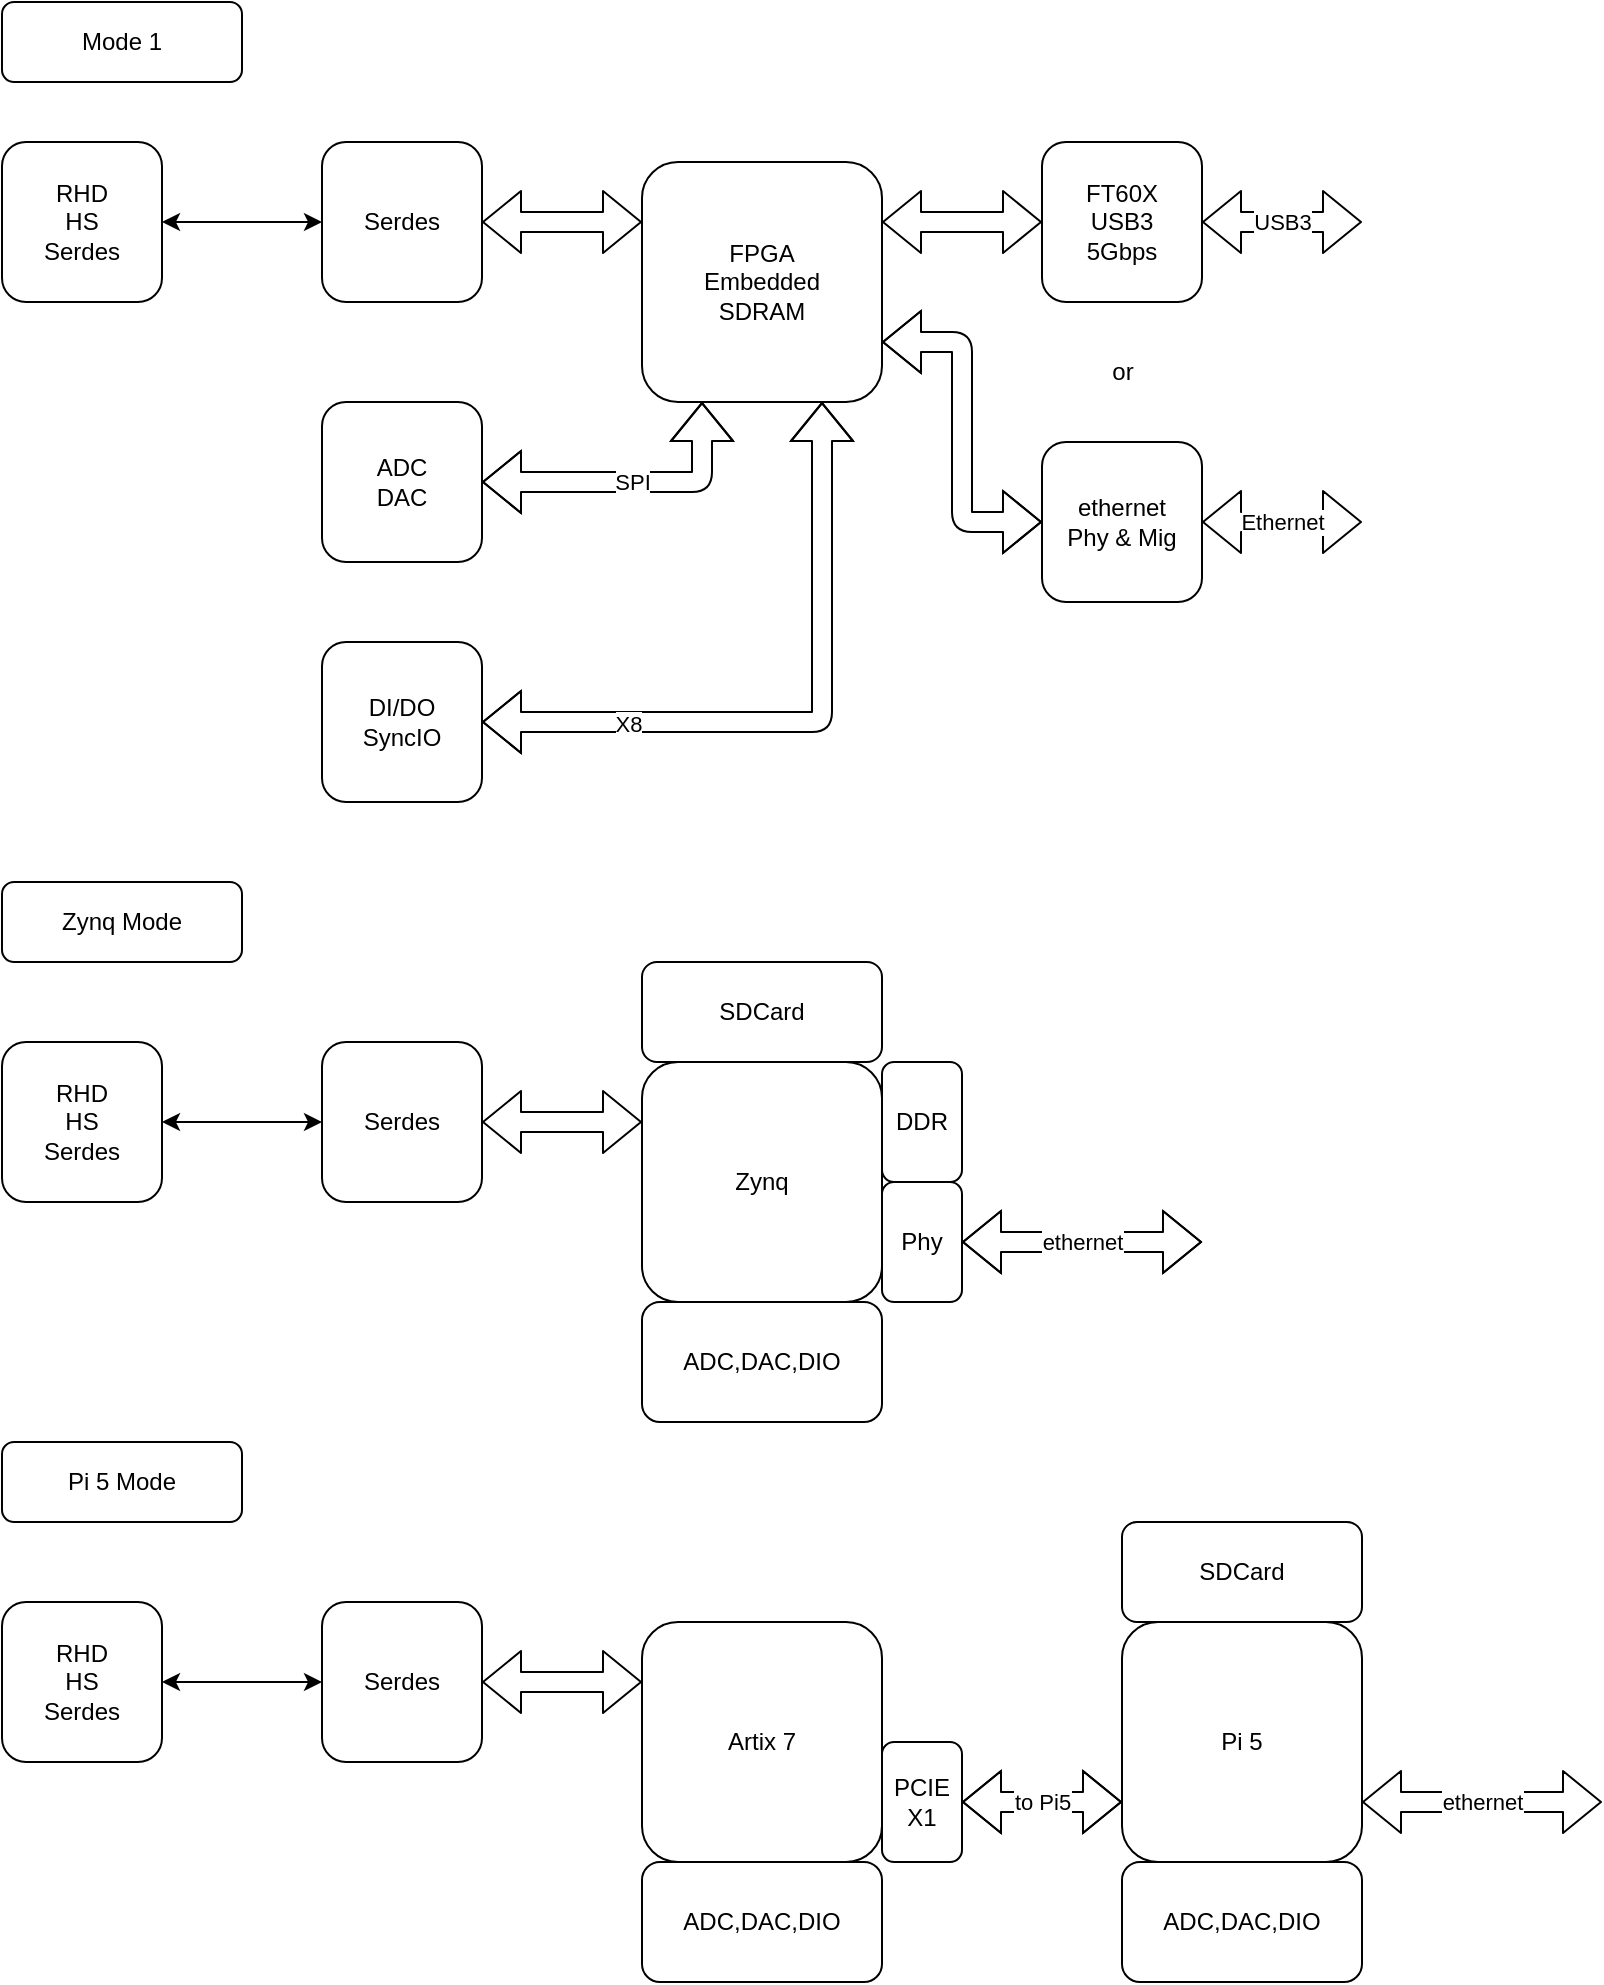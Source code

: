<mxfile>
    <diagram id="MvwZPQMMX9KgkmHfH9Kx" name="Page-1">
        <mxGraphModel dx="524" dy="364" grid="1" gridSize="10" guides="1" tooltips="1" connect="1" arrows="1" fold="1" page="1" pageScale="1" pageWidth="850" pageHeight="1100" math="0" shadow="0">
            <root>
                <mxCell id="0"/>
                <mxCell id="1" parent="0"/>
                <mxCell id="9" style="edgeStyle=none;html=1;exitX=1;exitY=0.5;exitDx=0;exitDy=0;entryX=0;entryY=0.5;entryDx=0;entryDy=0;startArrow=classic;startFill=1;" edge="1" parent="1" source="2" target="4">
                    <mxGeometry relative="1" as="geometry"/>
                </mxCell>
                <mxCell id="2" value="RHD&lt;br&gt;HS&lt;br&gt;Serdes" style="rounded=1;whiteSpace=wrap;html=1;" vertex="1" parent="1">
                    <mxGeometry x="40" y="110" width="80" height="80" as="geometry"/>
                </mxCell>
                <mxCell id="18" style="edgeStyle=none;shape=flexArrow;html=1;exitX=1;exitY=0.75;exitDx=0;exitDy=0;entryX=0;entryY=0.5;entryDx=0;entryDy=0;startArrow=classic;startFill=1;" edge="1" parent="1" source="3" target="8">
                    <mxGeometry relative="1" as="geometry">
                        <Array as="points">
                            <mxPoint x="520" y="210"/>
                            <mxPoint x="520" y="300"/>
                        </Array>
                    </mxGeometry>
                </mxCell>
                <mxCell id="28" style="edgeStyle=none;shape=flexArrow;html=1;exitX=1;exitY=0.25;exitDx=0;exitDy=0;entryX=0;entryY=0.5;entryDx=0;entryDy=0;startArrow=classic;startFill=1;" edge="1" parent="1" source="3" target="7">
                    <mxGeometry relative="1" as="geometry"/>
                </mxCell>
                <mxCell id="3" value="FPGA&lt;br&gt;Embedded&lt;br&gt;SDRAM" style="rounded=1;whiteSpace=wrap;html=1;" vertex="1" parent="1">
                    <mxGeometry x="360" y="120" width="120" height="120" as="geometry"/>
                </mxCell>
                <mxCell id="27" style="edgeStyle=none;shape=flexArrow;html=1;exitX=1;exitY=0.5;exitDx=0;exitDy=0;entryX=0;entryY=0.25;entryDx=0;entryDy=0;startArrow=classic;startFill=1;" edge="1" parent="1" source="4" target="3">
                    <mxGeometry relative="1" as="geometry"/>
                </mxCell>
                <mxCell id="4" value="Serdes" style="rounded=1;whiteSpace=wrap;html=1;" vertex="1" parent="1">
                    <mxGeometry x="200" y="110" width="80" height="80" as="geometry"/>
                </mxCell>
                <mxCell id="11" value="SPI" style="edgeStyle=none;shape=flexArrow;html=1;exitX=1;exitY=0.5;exitDx=0;exitDy=0;entryX=0.25;entryY=1;entryDx=0;entryDy=0;startArrow=classic;startFill=1;" edge="1" parent="1" source="5" target="3">
                    <mxGeometry relative="1" as="geometry">
                        <Array as="points">
                            <mxPoint x="390" y="280"/>
                        </Array>
                    </mxGeometry>
                </mxCell>
                <mxCell id="5" value="ADC&lt;br&gt;DAC" style="rounded=1;whiteSpace=wrap;html=1;" vertex="1" parent="1">
                    <mxGeometry x="200" y="240" width="80" height="80" as="geometry"/>
                </mxCell>
                <mxCell id="12" style="edgeStyle=none;shape=flexArrow;html=1;exitX=1;exitY=0.5;exitDx=0;exitDy=0;entryX=0.75;entryY=1;entryDx=0;entryDy=0;startArrow=classic;startFill=1;" edge="1" parent="1" source="6" target="3">
                    <mxGeometry relative="1" as="geometry">
                        <Array as="points">
                            <mxPoint x="450" y="400"/>
                        </Array>
                    </mxGeometry>
                </mxCell>
                <mxCell id="14" value="X8" style="edgeLabel;html=1;align=center;verticalAlign=middle;resizable=0;points=[];" vertex="1" connectable="0" parent="12">
                    <mxGeometry x="-0.562" y="-1" relative="1" as="geometry">
                        <mxPoint as="offset"/>
                    </mxGeometry>
                </mxCell>
                <mxCell id="6" value="DI/DO&lt;br&gt;SyncIO" style="rounded=1;whiteSpace=wrap;html=1;" vertex="1" parent="1">
                    <mxGeometry x="200" y="360" width="80" height="80" as="geometry"/>
                </mxCell>
                <mxCell id="22" value="USB3" style="edgeStyle=none;shape=flexArrow;html=1;exitX=1;exitY=0.5;exitDx=0;exitDy=0;startArrow=classic;startFill=1;" edge="1" parent="1" source="7">
                    <mxGeometry relative="1" as="geometry">
                        <mxPoint x="720" y="150" as="targetPoint"/>
                    </mxGeometry>
                </mxCell>
                <mxCell id="7" value="FT60X&lt;br&gt;USB3&lt;br&gt;5Gbps" style="rounded=1;whiteSpace=wrap;html=1;" vertex="1" parent="1">
                    <mxGeometry x="560" y="110" width="80" height="80" as="geometry"/>
                </mxCell>
                <mxCell id="23" value="Ethernet" style="edgeStyle=none;shape=flexArrow;html=1;exitX=1;exitY=0.5;exitDx=0;exitDy=0;startArrow=classic;startFill=1;" edge="1" parent="1" source="8">
                    <mxGeometry relative="1" as="geometry">
                        <mxPoint x="720" y="300" as="targetPoint"/>
                    </mxGeometry>
                </mxCell>
                <mxCell id="8" value="ethernet&lt;br&gt;Phy &amp;amp; Mig" style="rounded=1;whiteSpace=wrap;html=1;" vertex="1" parent="1">
                    <mxGeometry x="560" y="260" width="80" height="80" as="geometry"/>
                </mxCell>
                <mxCell id="24" value="or" style="text;html=1;align=center;verticalAlign=middle;resizable=0;points=[];autosize=1;strokeColor=none;fillColor=none;" vertex="1" parent="1">
                    <mxGeometry x="585" y="210" width="30" height="30" as="geometry"/>
                </mxCell>
                <mxCell id="29" style="edgeStyle=none;html=1;exitX=1;exitY=0.5;exitDx=0;exitDy=0;entryX=0;entryY=0.5;entryDx=0;entryDy=0;startArrow=classic;startFill=1;" edge="1" parent="1" source="30" target="35">
                    <mxGeometry relative="1" as="geometry"/>
                </mxCell>
                <mxCell id="30" value="RHD&lt;br&gt;HS&lt;br&gt;Serdes" style="rounded=1;whiteSpace=wrap;html=1;" vertex="1" parent="1">
                    <mxGeometry x="40" y="560" width="80" height="80" as="geometry"/>
                </mxCell>
                <mxCell id="33" value="Zynq" style="rounded=1;whiteSpace=wrap;html=1;" vertex="1" parent="1">
                    <mxGeometry x="360" y="570" width="120" height="120" as="geometry"/>
                </mxCell>
                <mxCell id="34" style="edgeStyle=none;shape=flexArrow;html=1;exitX=1;exitY=0.5;exitDx=0;exitDy=0;entryX=0;entryY=0.25;entryDx=0;entryDy=0;startArrow=classic;startFill=1;" edge="1" parent="1" source="35" target="33">
                    <mxGeometry relative="1" as="geometry"/>
                </mxCell>
                <mxCell id="35" value="Serdes" style="rounded=1;whiteSpace=wrap;html=1;" vertex="1" parent="1">
                    <mxGeometry x="200" y="560" width="80" height="80" as="geometry"/>
                </mxCell>
                <mxCell id="48" value="ethernet" style="edgeStyle=none;shape=flexArrow;html=1;exitX=1;exitY=0.5;exitDx=0;exitDy=0;startArrow=classic;startFill=1;" edge="1" parent="1" source="47">
                    <mxGeometry relative="1" as="geometry">
                        <mxPoint x="640" y="660" as="targetPoint"/>
                        <Array as="points">
                            <mxPoint x="560" y="660"/>
                        </Array>
                    </mxGeometry>
                </mxCell>
                <mxCell id="47" value="Phy" style="rounded=1;whiteSpace=wrap;html=1;" vertex="1" parent="1">
                    <mxGeometry x="480" y="630" width="40" height="60" as="geometry"/>
                </mxCell>
                <mxCell id="50" value="DDR" style="rounded=1;whiteSpace=wrap;html=1;" vertex="1" parent="1">
                    <mxGeometry x="480" y="570" width="40" height="60" as="geometry"/>
                </mxCell>
                <mxCell id="51" value="Mode 1" style="rounded=1;whiteSpace=wrap;html=1;" vertex="1" parent="1">
                    <mxGeometry x="40" y="40" width="120" height="40" as="geometry"/>
                </mxCell>
                <mxCell id="52" value="Zynq Mode" style="rounded=1;whiteSpace=wrap;html=1;" vertex="1" parent="1">
                    <mxGeometry x="40" y="480" width="120" height="40" as="geometry"/>
                </mxCell>
                <mxCell id="53" value="SDCard" style="rounded=1;whiteSpace=wrap;html=1;" vertex="1" parent="1">
                    <mxGeometry x="360" y="520" width="120" height="50" as="geometry"/>
                </mxCell>
                <mxCell id="54" style="edgeStyle=none;html=1;exitX=1;exitY=0.5;exitDx=0;exitDy=0;entryX=0;entryY=0.5;entryDx=0;entryDy=0;startArrow=classic;startFill=1;" edge="1" parent="1" source="55" target="58">
                    <mxGeometry relative="1" as="geometry"/>
                </mxCell>
                <mxCell id="55" value="RHD&lt;br&gt;HS&lt;br&gt;Serdes" style="rounded=1;whiteSpace=wrap;html=1;" vertex="1" parent="1">
                    <mxGeometry x="40" y="840" width="80" height="80" as="geometry"/>
                </mxCell>
                <mxCell id="56" value="Artix 7" style="rounded=1;whiteSpace=wrap;html=1;" vertex="1" parent="1">
                    <mxGeometry x="360" y="850" width="120" height="120" as="geometry"/>
                </mxCell>
                <mxCell id="57" style="edgeStyle=none;shape=flexArrow;html=1;exitX=1;exitY=0.5;exitDx=0;exitDy=0;entryX=0;entryY=0.25;entryDx=0;entryDy=0;startArrow=classic;startFill=1;" edge="1" parent="1" source="58" target="56">
                    <mxGeometry relative="1" as="geometry"/>
                </mxCell>
                <mxCell id="58" value="Serdes" style="rounded=1;whiteSpace=wrap;html=1;" vertex="1" parent="1">
                    <mxGeometry x="200" y="840" width="80" height="80" as="geometry"/>
                </mxCell>
                <mxCell id="59" value="to Pi5" style="edgeStyle=none;shape=flexArrow;html=1;exitX=1;exitY=0.5;exitDx=0;exitDy=0;startArrow=classic;startFill=1;" edge="1" parent="1" source="60">
                    <mxGeometry relative="1" as="geometry">
                        <mxPoint x="600" y="940" as="targetPoint"/>
                        <Array as="points">
                            <mxPoint x="560" y="940"/>
                        </Array>
                    </mxGeometry>
                </mxCell>
                <mxCell id="60" value="PCIE&lt;br&gt;X1" style="rounded=1;whiteSpace=wrap;html=1;" vertex="1" parent="1">
                    <mxGeometry x="480" y="910" width="40" height="60" as="geometry"/>
                </mxCell>
                <mxCell id="62" value="Pi 5 Mode" style="rounded=1;whiteSpace=wrap;html=1;" vertex="1" parent="1">
                    <mxGeometry x="40" y="760" width="120" height="40" as="geometry"/>
                </mxCell>
                <mxCell id="70" value="ethernet" style="edgeStyle=none;shape=flexArrow;html=1;exitX=1;exitY=0.75;exitDx=0;exitDy=0;startArrow=classic;startFill=1;" edge="1" parent="1" source="64">
                    <mxGeometry relative="1" as="geometry">
                        <mxPoint x="840" y="940" as="targetPoint"/>
                    </mxGeometry>
                </mxCell>
                <mxCell id="64" value="Pi 5" style="rounded=1;whiteSpace=wrap;html=1;" vertex="1" parent="1">
                    <mxGeometry x="600" y="850" width="120" height="120" as="geometry"/>
                </mxCell>
                <mxCell id="65" value="SDCard" style="rounded=1;whiteSpace=wrap;html=1;" vertex="1" parent="1">
                    <mxGeometry x="600" y="800" width="120" height="50" as="geometry"/>
                </mxCell>
                <mxCell id="67" value="ADC,DAC,DIO" style="rounded=1;whiteSpace=wrap;html=1;" vertex="1" parent="1">
                    <mxGeometry x="360" y="690" width="120" height="60" as="geometry"/>
                </mxCell>
                <mxCell id="68" value="ADC,DAC,DIO" style="rounded=1;whiteSpace=wrap;html=1;" vertex="1" parent="1">
                    <mxGeometry x="360" y="970" width="120" height="60" as="geometry"/>
                </mxCell>
                <mxCell id="69" value="ADC,DAC,DIO" style="rounded=1;whiteSpace=wrap;html=1;" vertex="1" parent="1">
                    <mxGeometry x="600" y="970" width="120" height="60" as="geometry"/>
                </mxCell>
            </root>
        </mxGraphModel>
    </diagram>
</mxfile>